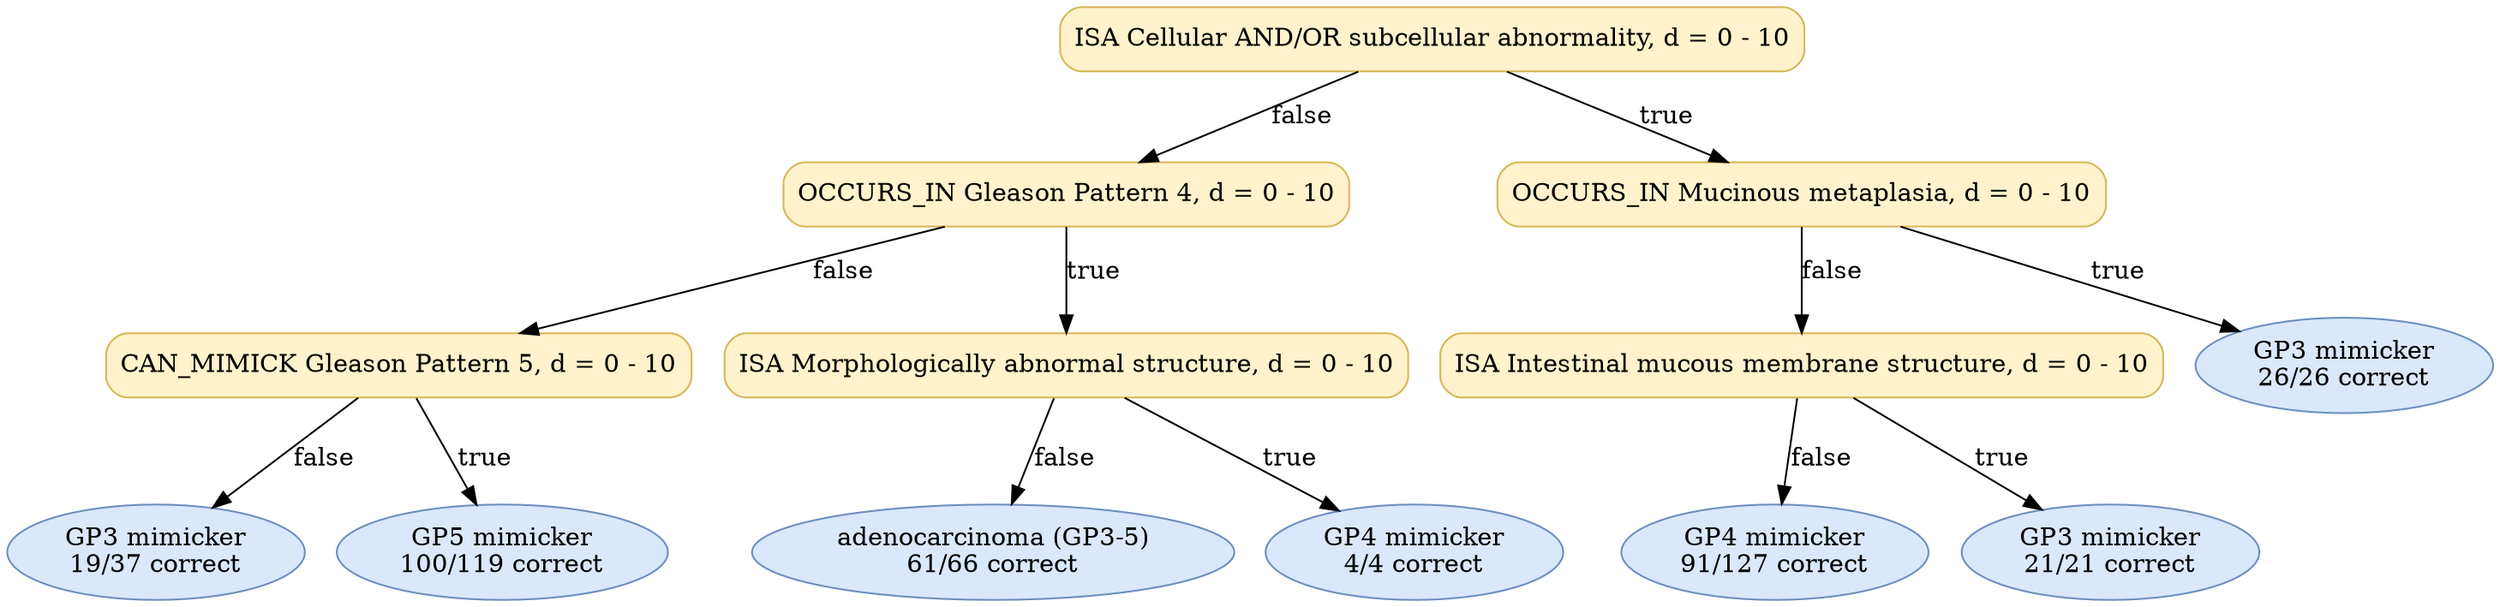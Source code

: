 digraph "DT" {
fontname="Times-Roman";
label="";
node [fontname="Times-Roman"];
Node1 [color="#D6B656", fillcolor="#FFF2CC", label="ISA Cellular AND/OR subcellular abnormality, d = 0 - 10", shape="box", style="rounded,filled"];
Node2 [color="#D6B656", fillcolor="#FFF2CC", label="OCCURS_IN Gleason Pattern 4, d = 0 - 10", shape="box", style="rounded,filled"];
Node3 [color="#D6B656", fillcolor="#FFF2CC", label="CAN_MIMICK Gleason Pattern 5, d = 0 - 10", shape="box", style="rounded,filled"];
Node4 [color="#6C8EBF", fillcolor="#DAE8FC", label=<GP3 mimicker<br/>19/37 correct>, shape="ellipse", style="rounded,filled"];
Node5 [color="#6C8EBF", fillcolor="#DAE8FC", label=<GP5 mimicker<br/>100/119 correct>, shape="ellipse", style="rounded,filled"];
Node6 [color="#D6B656", fillcolor="#FFF2CC", label="ISA Morphologically abnormal structure, d = 0 - 10", shape="box", style="rounded,filled"];
Node7 [color="#6C8EBF", fillcolor="#DAE8FC", label=<adenocarcinoma (GP3-5)<br/>61/66 correct>, shape="ellipse", style="rounded,filled"];
Node8 [color="#6C8EBF", fillcolor="#DAE8FC", label=<GP4 mimicker<br/>4/4 correct>, shape="ellipse", style="rounded,filled"];
Node9 [color="#D6B656", fillcolor="#FFF2CC", label="OCCURS_IN Mucinous metaplasia, d = 0 - 10", shape="box", style="rounded,filled"];
Node10 [color="#D6B656", fillcolor="#FFF2CC", label="ISA Intestinal mucous membrane structure, d = 0 - 10", shape="box", style="rounded,filled"];
Node11 [color="#6C8EBF", fillcolor="#DAE8FC", label=<GP4 mimicker<br/>91/127 correct>, shape="ellipse", style="rounded,filled"];
Node12 [color="#6C8EBF", fillcolor="#DAE8FC", label=<GP3 mimicker<br/>21/21 correct>, shape="ellipse", style="rounded,filled"];
Node13 [color="#6C8EBF", fillcolor="#DAE8FC", label=<GP3 mimicker<br/>26/26 correct>, shape="ellipse", style="rounded,filled"];
Node1 -> Node2  [key=0, label="false"];
Node1 -> Node9  [key=0, label="true"];
Node2 -> Node3  [key=0, label="false"];
Node2 -> Node6  [key=0, label="true"];
Node3 -> Node4  [key=0, label="false"];
Node3 -> Node5  [key=0, label="true"];
Node6 -> Node7  [key=0, label="false"];
Node6 -> Node8  [key=0, label="true"];
Node9 -> Node10  [key=0, label="false"];
Node9 -> Node13  [key=0, label="true"];
Node10 -> Node11  [key=0, label="false"];
Node10 -> Node12  [key=0, label="true"];
}
